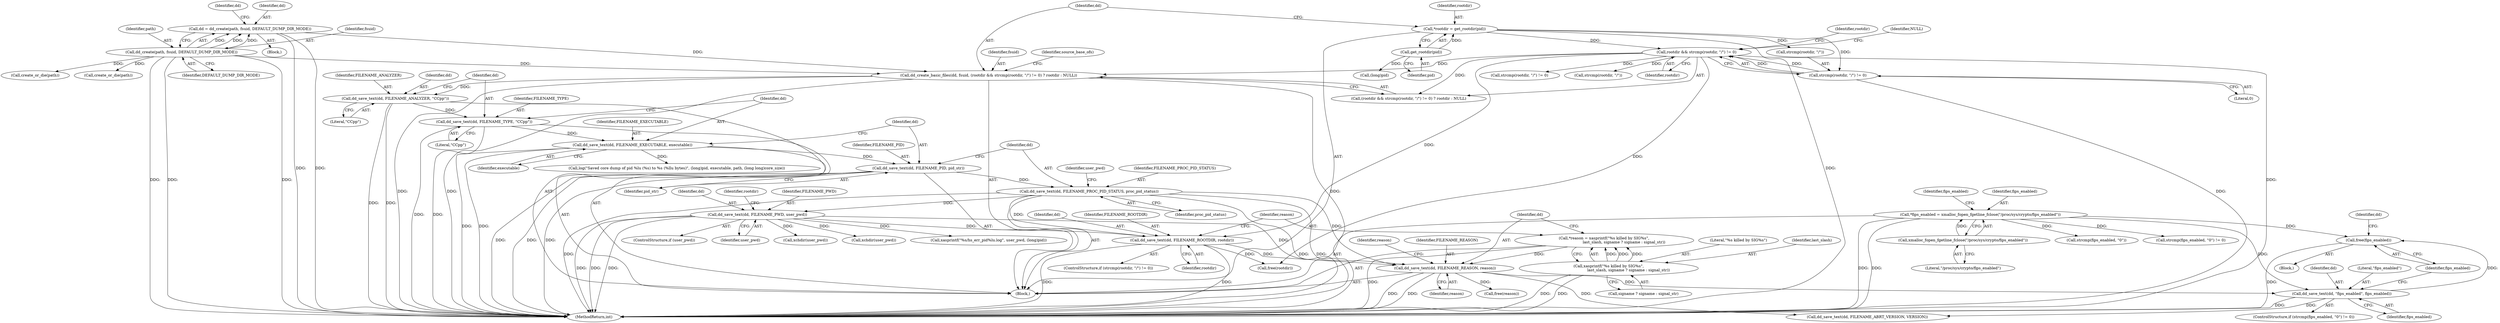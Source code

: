 digraph "0_abrt_17cb66b13997b0159b4253b3f5722db79f476d68@API" {
"1000853" [label="(Call,free(fips_enabled))"];
"1000849" [label="(Call,dd_save_text(dd, \"fips_enabled\", fips_enabled))"];
"1000815" [label="(Call,dd_save_text(dd, FILENAME_REASON, reason))"];
"1000788" [label="(Call,dd_save_text(dd, FILENAME_PWD, user_pwd))"];
"1000782" [label="(Call,dd_save_text(dd, FILENAME_PROC_PID_STATUS, proc_pid_status))"];
"1000778" [label="(Call,dd_save_text(dd, FILENAME_PID, pid_str))"];
"1000774" [label="(Call,dd_save_text(dd, FILENAME_EXECUTABLE, executable))"];
"1000770" [label="(Call,dd_save_text(dd, FILENAME_TYPE, \"CCpp\"))"];
"1000766" [label="(Call,dd_save_text(dd, FILENAME_ANALYZER, \"CCpp\"))"];
"1000630" [label="(Call,dd_create_basic_files(dd, fsuid, (rootdir && strcmp(rootdir, \"/\") != 0) ? rootdir : NULL))"];
"1000616" [label="(Call,dd = dd_create(path, fsuid, DEFAULT_DUMP_DIR_MODE))"];
"1000618" [label="(Call,dd_create(path, fsuid, DEFAULT_DUMP_DIR_MODE))"];
"1000634" [label="(Call,rootdir && strcmp(rootdir, \"/\") != 0)"];
"1000626" [label="(Call,*rootdir = get_rootdir(pid))"];
"1000628" [label="(Call,get_rootdir(pid))"];
"1000636" [label="(Call,strcmp(rootdir, \"/\") != 0)"];
"1000801" [label="(Call,dd_save_text(dd, FILENAME_ROOTDIR, rootdir))"];
"1000806" [label="(Call,*reason = xasprintf(\"%s killed by SIG%s\",\n                                 last_slash, signame ? signame : signal_str))"];
"1000808" [label="(Call,xasprintf(\"%s killed by SIG%s\",\n                                 last_slash, signame ? signame : signal_str))"];
"1000836" [label="(Call,*fips_enabled = xmalloc_fopen_fgetline_fclose(\"/proc/sys/crypto/fips_enabled\"))"];
"1000838" [label="(Call,xmalloc_fopen_fgetline_fclose(\"/proc/sys/crypto/fips_enabled\"))"];
"1000797" [label="(Call,strcmp(rootdir, \"/\"))"];
"1000845" [label="(Call,strcmp(fips_enabled, \"0\"))"];
"1000836" [label="(Call,*fips_enabled = xmalloc_fopen_fgetline_fclose(\"/proc/sys/crypto/fips_enabled\"))"];
"1000628" [label="(Call,get_rootdir(pid))"];
"1000803" [label="(Identifier,FILENAME_ROOTDIR)"];
"1000838" [label="(Call,xmalloc_fopen_fgetline_fclose(\"/proc/sys/crypto/fips_enabled\"))"];
"1000819" [label="(Call,free(reason))"];
"1000635" [label="(Identifier,rootdir)"];
"1000852" [label="(Identifier,fips_enabled)"];
"1000839" [label="(Literal,\"/proc/sys/crypto/fips_enabled\")"];
"1000815" [label="(Call,dd_save_text(dd, FILENAME_REASON, reason))"];
"1000789" [label="(Identifier,dd)"];
"1000791" [label="(Identifier,user_pwd)"];
"1000771" [label="(Identifier,dd)"];
"1000793" [label="(Identifier,rootdir)"];
"1000804" [label="(Identifier,rootdir)"];
"1000806" [label="(Call,*reason = xasprintf(\"%s killed by SIG%s\",\n                                 last_slash, signame ? signame : signal_str))"];
"1000632" [label="(Identifier,fsuid)"];
"1000785" [label="(Identifier,proc_pid_status)"];
"1000855" [label="(Call,dd_save_text(dd, FILENAME_ABRT_VERSION, VERSION))"];
"1000776" [label="(Identifier,FILENAME_EXECUTABLE)"];
"1001180" [label="(MethodReturn,int)"];
"1000809" [label="(Literal,\"%s killed by SIG%s\")"];
"1000650" [label="(Call,(long)pid)"];
"1000620" [label="(Identifier,fsuid)"];
"1000965" [label="(Call,xchdir(user_pwd))"];
"1000787" [label="(Identifier,user_pwd)"];
"1000634" [label="(Call,rootdir && strcmp(rootdir, \"/\") != 0)"];
"1000630" [label="(Call,dd_create_basic_files(dd, fsuid, (rootdir && strcmp(rootdir, \"/\") != 0) ? rootdir : NULL))"];
"1000770" [label="(Call,dd_save_text(dd, FILENAME_TYPE, \"CCpp\"))"];
"1000780" [label="(Identifier,FILENAME_PID)"];
"1000816" [label="(Identifier,dd)"];
"1000769" [label="(Literal,\"CCpp\")"];
"1000640" [label="(Literal,0)"];
"1000766" [label="(Call,dd_save_text(dd, FILENAME_ANALYZER, \"CCpp\"))"];
"1000788" [label="(Call,dd_save_text(dd, FILENAME_PWD, user_pwd))"];
"1000774" [label="(Call,dd_save_text(dd, FILENAME_EXECUTABLE, executable))"];
"1000637" [label="(Call,strcmp(rootdir, \"/\"))"];
"1000623" [label="(Identifier,dd)"];
"1000636" [label="(Call,strcmp(rootdir, \"/\") != 0)"];
"1000618" [label="(Call,dd_create(path, fsuid, DEFAULT_DUMP_DIR_MODE))"];
"1000633" [label="(Call,(rootdir && strcmp(rootdir, \"/\") != 0) ? rootdir : NULL)"];
"1000617" [label="(Identifier,dd)"];
"1000772" [label="(Identifier,FILENAME_TYPE)"];
"1000642" [label="(Identifier,NULL)"];
"1000867" [label="(Call,create_or_die(path))"];
"1000901" [label="(Call,create_or_die(path))"];
"1000808" [label="(Call,xasprintf(\"%s killed by SIG%s\",\n                                 last_slash, signame ? signame : signal_str))"];
"1000807" [label="(Identifier,reason)"];
"1000778" [label="(Call,dd_save_text(dd, FILENAME_PID, pid_str))"];
"1000767" [label="(Identifier,dd)"];
"1000856" [label="(Identifier,dd)"];
"1000777" [label="(Identifier,executable)"];
"1000854" [label="(Identifier,fips_enabled)"];
"1000631" [label="(Identifier,dd)"];
"1000616" [label="(Call,dd = dd_create(path, fsuid, DEFAULT_DUMP_DIR_MODE))"];
"1000842" [label="(Block,)"];
"1000629" [label="(Identifier,pid)"];
"1000818" [label="(Identifier,reason)"];
"1000627" [label="(Identifier,rootdir)"];
"1000779" [label="(Identifier,dd)"];
"1000626" [label="(Call,*rootdir = get_rootdir(pid))"];
"1000646" [label="(Identifier,source_base_ofs)"];
"1000783" [label="(Identifier,dd)"];
"1000768" [label="(Identifier,FILENAME_ANALYZER)"];
"1000624" [label="(Block,)"];
"1000935" [label="(Call,xchdir(user_pwd))"];
"1000820" [label="(Identifier,reason)"];
"1000993" [label="(Call,xasprintf(\"%s/hs_err_pid%lu.log\", user_pwd, (long)pid))"];
"1000619" [label="(Identifier,path)"];
"1000844" [label="(Call,strcmp(fips_enabled, \"0\") != 0)"];
"1001074" [label="(Call,log(\"Saved core dump of pid %lu (%s) to %s (%llu bytes)\", (long)pid, executable, path, (long long)core_size))"];
"1000773" [label="(Literal,\"CCpp\")"];
"1000853" [label="(Call,free(fips_enabled))"];
"1000781" [label="(Identifier,pid_str)"];
"1000837" [label="(Identifier,fips_enabled)"];
"1000641" [label="(Identifier,rootdir)"];
"1000786" [label="(ControlStructure,if (user_pwd))"];
"1001112" [label="(Call,free(rootdir))"];
"1000850" [label="(Identifier,dd)"];
"1000796" [label="(Call,strcmp(rootdir, \"/\") != 0)"];
"1000145" [label="(Block,)"];
"1000849" [label="(Call,dd_save_text(dd, \"fips_enabled\", fips_enabled))"];
"1000775" [label="(Identifier,dd)"];
"1000843" [label="(ControlStructure,if (strcmp(fips_enabled, \"0\") != 0))"];
"1000810" [label="(Identifier,last_slash)"];
"1000784" [label="(Identifier,FILENAME_PROC_PID_STATUS)"];
"1000790" [label="(Identifier,FILENAME_PWD)"];
"1000802" [label="(Identifier,dd)"];
"1000621" [label="(Identifier,DEFAULT_DUMP_DIR_MODE)"];
"1000817" [label="(Identifier,FILENAME_REASON)"];
"1000801" [label="(Call,dd_save_text(dd, FILENAME_ROOTDIR, rootdir))"];
"1000811" [label="(Call,signame ? signame : signal_str)"];
"1000795" [label="(ControlStructure,if (strcmp(rootdir, \"/\") != 0))"];
"1000782" [label="(Call,dd_save_text(dd, FILENAME_PROC_PID_STATUS, proc_pid_status))"];
"1000841" [label="(Identifier,fips_enabled)"];
"1000851" [label="(Literal,\"fips_enabled\")"];
"1000853" -> "1000842"  [label="AST: "];
"1000853" -> "1000854"  [label="CFG: "];
"1000854" -> "1000853"  [label="AST: "];
"1000856" -> "1000853"  [label="CFG: "];
"1000853" -> "1001180"  [label="DDG: "];
"1000849" -> "1000853"  [label="DDG: "];
"1000836" -> "1000853"  [label="DDG: "];
"1000849" -> "1000843"  [label="AST: "];
"1000849" -> "1000852"  [label="CFG: "];
"1000850" -> "1000849"  [label="AST: "];
"1000851" -> "1000849"  [label="AST: "];
"1000852" -> "1000849"  [label="AST: "];
"1000854" -> "1000849"  [label="CFG: "];
"1000849" -> "1001180"  [label="DDG: "];
"1000815" -> "1000849"  [label="DDG: "];
"1000836" -> "1000849"  [label="DDG: "];
"1000849" -> "1000855"  [label="DDG: "];
"1000815" -> "1000624"  [label="AST: "];
"1000815" -> "1000818"  [label="CFG: "];
"1000816" -> "1000815"  [label="AST: "];
"1000817" -> "1000815"  [label="AST: "];
"1000818" -> "1000815"  [label="AST: "];
"1000820" -> "1000815"  [label="CFG: "];
"1000815" -> "1001180"  [label="DDG: "];
"1000815" -> "1001180"  [label="DDG: "];
"1000788" -> "1000815"  [label="DDG: "];
"1000782" -> "1000815"  [label="DDG: "];
"1000801" -> "1000815"  [label="DDG: "];
"1000806" -> "1000815"  [label="DDG: "];
"1000815" -> "1000819"  [label="DDG: "];
"1000815" -> "1000855"  [label="DDG: "];
"1000788" -> "1000786"  [label="AST: "];
"1000788" -> "1000791"  [label="CFG: "];
"1000789" -> "1000788"  [label="AST: "];
"1000790" -> "1000788"  [label="AST: "];
"1000791" -> "1000788"  [label="AST: "];
"1000793" -> "1000788"  [label="CFG: "];
"1000788" -> "1001180"  [label="DDG: "];
"1000788" -> "1001180"  [label="DDG: "];
"1000788" -> "1001180"  [label="DDG: "];
"1000782" -> "1000788"  [label="DDG: "];
"1000788" -> "1000801"  [label="DDG: "];
"1000788" -> "1000935"  [label="DDG: "];
"1000788" -> "1000965"  [label="DDG: "];
"1000788" -> "1000993"  [label="DDG: "];
"1000782" -> "1000624"  [label="AST: "];
"1000782" -> "1000785"  [label="CFG: "];
"1000783" -> "1000782"  [label="AST: "];
"1000784" -> "1000782"  [label="AST: "];
"1000785" -> "1000782"  [label="AST: "];
"1000787" -> "1000782"  [label="CFG: "];
"1000782" -> "1001180"  [label="DDG: "];
"1000782" -> "1001180"  [label="DDG: "];
"1000782" -> "1001180"  [label="DDG: "];
"1000778" -> "1000782"  [label="DDG: "];
"1000782" -> "1000801"  [label="DDG: "];
"1000778" -> "1000624"  [label="AST: "];
"1000778" -> "1000781"  [label="CFG: "];
"1000779" -> "1000778"  [label="AST: "];
"1000780" -> "1000778"  [label="AST: "];
"1000781" -> "1000778"  [label="AST: "];
"1000783" -> "1000778"  [label="CFG: "];
"1000778" -> "1001180"  [label="DDG: "];
"1000778" -> "1001180"  [label="DDG: "];
"1000778" -> "1001180"  [label="DDG: "];
"1000774" -> "1000778"  [label="DDG: "];
"1000774" -> "1000624"  [label="AST: "];
"1000774" -> "1000777"  [label="CFG: "];
"1000775" -> "1000774"  [label="AST: "];
"1000776" -> "1000774"  [label="AST: "];
"1000777" -> "1000774"  [label="AST: "];
"1000779" -> "1000774"  [label="CFG: "];
"1000774" -> "1001180"  [label="DDG: "];
"1000774" -> "1001180"  [label="DDG: "];
"1000770" -> "1000774"  [label="DDG: "];
"1000774" -> "1001074"  [label="DDG: "];
"1000770" -> "1000624"  [label="AST: "];
"1000770" -> "1000773"  [label="CFG: "];
"1000771" -> "1000770"  [label="AST: "];
"1000772" -> "1000770"  [label="AST: "];
"1000773" -> "1000770"  [label="AST: "];
"1000775" -> "1000770"  [label="CFG: "];
"1000770" -> "1001180"  [label="DDG: "];
"1000770" -> "1001180"  [label="DDG: "];
"1000766" -> "1000770"  [label="DDG: "];
"1000766" -> "1000624"  [label="AST: "];
"1000766" -> "1000769"  [label="CFG: "];
"1000767" -> "1000766"  [label="AST: "];
"1000768" -> "1000766"  [label="AST: "];
"1000769" -> "1000766"  [label="AST: "];
"1000771" -> "1000766"  [label="CFG: "];
"1000766" -> "1001180"  [label="DDG: "];
"1000766" -> "1001180"  [label="DDG: "];
"1000630" -> "1000766"  [label="DDG: "];
"1000630" -> "1000624"  [label="AST: "];
"1000630" -> "1000633"  [label="CFG: "];
"1000631" -> "1000630"  [label="AST: "];
"1000632" -> "1000630"  [label="AST: "];
"1000633" -> "1000630"  [label="AST: "];
"1000646" -> "1000630"  [label="CFG: "];
"1000630" -> "1001180"  [label="DDG: "];
"1000630" -> "1001180"  [label="DDG: "];
"1000630" -> "1001180"  [label="DDG: "];
"1000616" -> "1000630"  [label="DDG: "];
"1000618" -> "1000630"  [label="DDG: "];
"1000634" -> "1000630"  [label="DDG: "];
"1000616" -> "1000145"  [label="AST: "];
"1000616" -> "1000618"  [label="CFG: "];
"1000617" -> "1000616"  [label="AST: "];
"1000618" -> "1000616"  [label="AST: "];
"1000623" -> "1000616"  [label="CFG: "];
"1000616" -> "1001180"  [label="DDG: "];
"1000616" -> "1001180"  [label="DDG: "];
"1000618" -> "1000616"  [label="DDG: "];
"1000618" -> "1000616"  [label="DDG: "];
"1000618" -> "1000616"  [label="DDG: "];
"1000618" -> "1000621"  [label="CFG: "];
"1000619" -> "1000618"  [label="AST: "];
"1000620" -> "1000618"  [label="AST: "];
"1000621" -> "1000618"  [label="AST: "];
"1000618" -> "1001180"  [label="DDG: "];
"1000618" -> "1001180"  [label="DDG: "];
"1000618" -> "1001180"  [label="DDG: "];
"1000618" -> "1000867"  [label="DDG: "];
"1000618" -> "1000901"  [label="DDG: "];
"1000634" -> "1000633"  [label="AST: "];
"1000634" -> "1000635"  [label="CFG: "];
"1000634" -> "1000636"  [label="CFG: "];
"1000635" -> "1000634"  [label="AST: "];
"1000636" -> "1000634"  [label="AST: "];
"1000641" -> "1000634"  [label="CFG: "];
"1000642" -> "1000634"  [label="CFG: "];
"1000634" -> "1001180"  [label="DDG: "];
"1000626" -> "1000634"  [label="DDG: "];
"1000636" -> "1000634"  [label="DDG: "];
"1000636" -> "1000634"  [label="DDG: "];
"1000634" -> "1000633"  [label="DDG: "];
"1000634" -> "1000796"  [label="DDG: "];
"1000634" -> "1000797"  [label="DDG: "];
"1000634" -> "1000801"  [label="DDG: "];
"1000634" -> "1001112"  [label="DDG: "];
"1000626" -> "1000624"  [label="AST: "];
"1000626" -> "1000628"  [label="CFG: "];
"1000627" -> "1000626"  [label="AST: "];
"1000628" -> "1000626"  [label="AST: "];
"1000631" -> "1000626"  [label="CFG: "];
"1000626" -> "1001180"  [label="DDG: "];
"1000628" -> "1000626"  [label="DDG: "];
"1000626" -> "1000636"  [label="DDG: "];
"1000626" -> "1000637"  [label="DDG: "];
"1000628" -> "1000629"  [label="CFG: "];
"1000629" -> "1000628"  [label="AST: "];
"1000628" -> "1000650"  [label="DDG: "];
"1000636" -> "1000640"  [label="CFG: "];
"1000637" -> "1000636"  [label="AST: "];
"1000640" -> "1000636"  [label="AST: "];
"1000636" -> "1001180"  [label="DDG: "];
"1000801" -> "1000795"  [label="AST: "];
"1000801" -> "1000804"  [label="CFG: "];
"1000802" -> "1000801"  [label="AST: "];
"1000803" -> "1000801"  [label="AST: "];
"1000804" -> "1000801"  [label="AST: "];
"1000807" -> "1000801"  [label="CFG: "];
"1000801" -> "1001180"  [label="DDG: "];
"1000801" -> "1001180"  [label="DDG: "];
"1000801" -> "1001112"  [label="DDG: "];
"1000806" -> "1000624"  [label="AST: "];
"1000806" -> "1000808"  [label="CFG: "];
"1000807" -> "1000806"  [label="AST: "];
"1000808" -> "1000806"  [label="AST: "];
"1000816" -> "1000806"  [label="CFG: "];
"1000806" -> "1001180"  [label="DDG: "];
"1000808" -> "1000806"  [label="DDG: "];
"1000808" -> "1000806"  [label="DDG: "];
"1000808" -> "1000806"  [label="DDG: "];
"1000808" -> "1000811"  [label="CFG: "];
"1000809" -> "1000808"  [label="AST: "];
"1000810" -> "1000808"  [label="AST: "];
"1000811" -> "1000808"  [label="AST: "];
"1000808" -> "1001180"  [label="DDG: "];
"1000808" -> "1001180"  [label="DDG: "];
"1000836" -> "1000624"  [label="AST: "];
"1000836" -> "1000838"  [label="CFG: "];
"1000837" -> "1000836"  [label="AST: "];
"1000838" -> "1000836"  [label="AST: "];
"1000841" -> "1000836"  [label="CFG: "];
"1000836" -> "1001180"  [label="DDG: "];
"1000836" -> "1001180"  [label="DDG: "];
"1000838" -> "1000836"  [label="DDG: "];
"1000836" -> "1000844"  [label="DDG: "];
"1000836" -> "1000845"  [label="DDG: "];
"1000838" -> "1000839"  [label="CFG: "];
"1000839" -> "1000838"  [label="AST: "];
}
